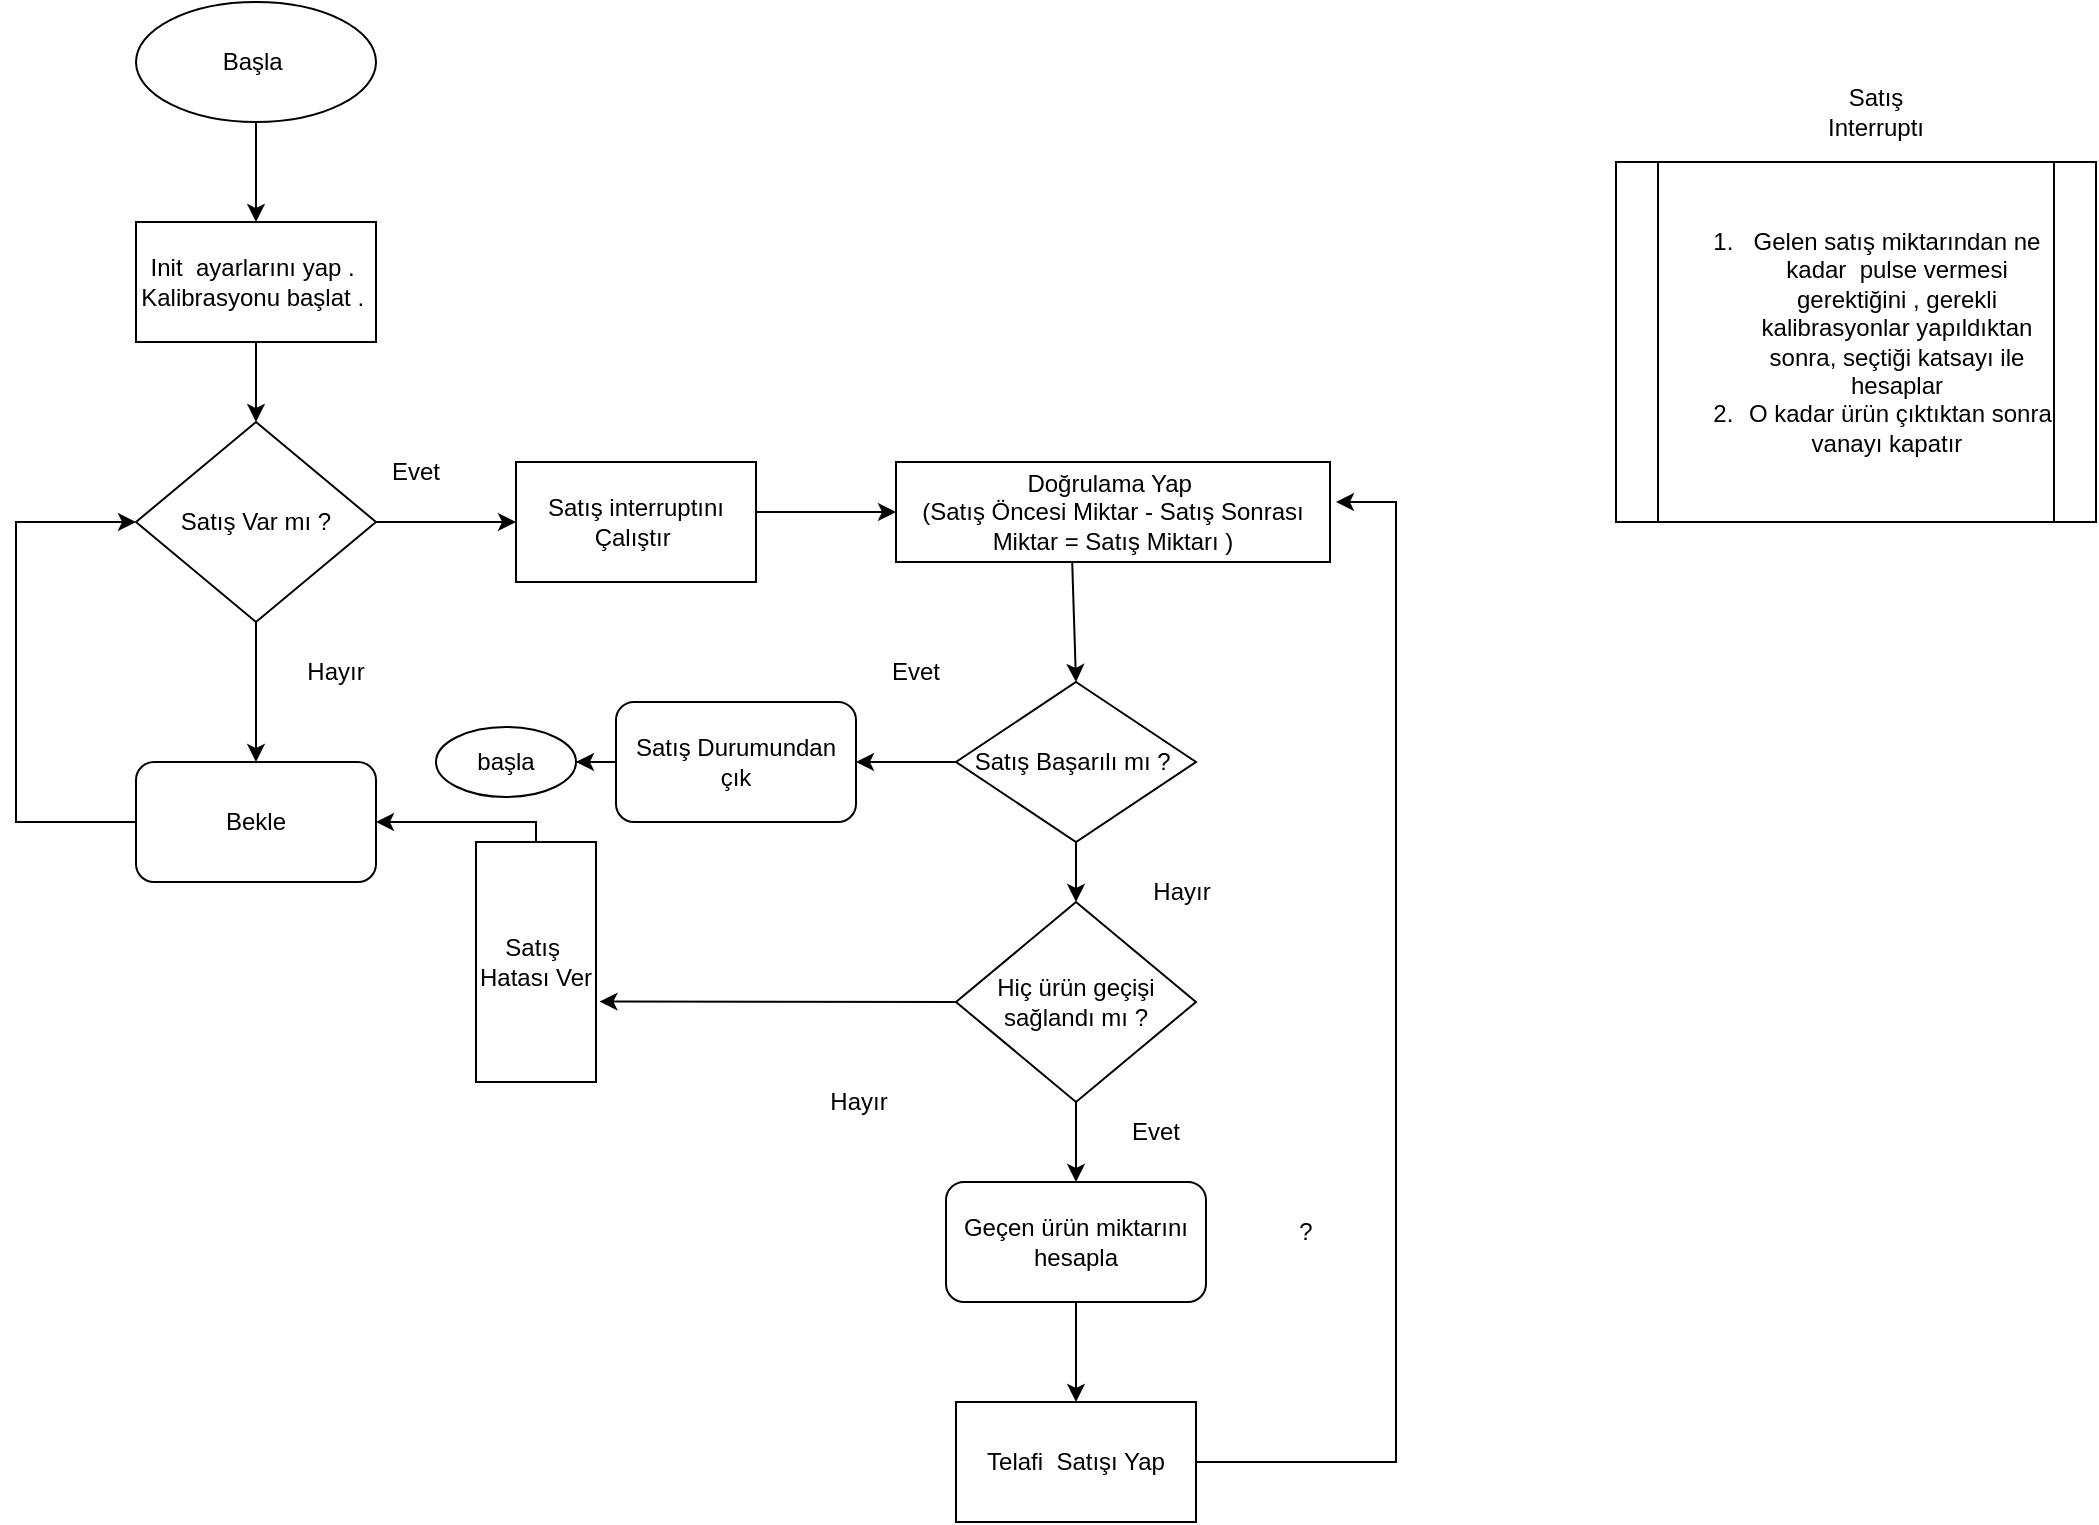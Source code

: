 <mxfile version="20.5.1" type="github">
  <diagram id="C5RBs43oDa-KdzZeNtuy" name="Page-1">
    <mxGraphModel dx="2836" dy="675" grid="1" gridSize="10" guides="1" tooltips="1" connect="1" arrows="1" fold="1" page="1" pageScale="1" pageWidth="1654" pageHeight="2336" math="0" shadow="0">
      <root>
        <mxCell id="WIyWlLk6GJQsqaUBKTNV-0" />
        <mxCell id="WIyWlLk6GJQsqaUBKTNV-1" parent="WIyWlLk6GJQsqaUBKTNV-0" />
        <mxCell id="6-PGRD4vN4O86Qc10RXO-2" value="Başla&amp;nbsp;" style="ellipse;whiteSpace=wrap;html=1;" parent="WIyWlLk6GJQsqaUBKTNV-1" vertex="1">
          <mxGeometry x="-1540" y="170" width="120" height="60" as="geometry" />
        </mxCell>
        <mxCell id="6-PGRD4vN4O86Qc10RXO-3" value="" style="endArrow=classic;html=1;rounded=0;exitX=0.5;exitY=1;exitDx=0;exitDy=0;entryX=0.5;entryY=0;entryDx=0;entryDy=0;" parent="WIyWlLk6GJQsqaUBKTNV-1" source="6-PGRD4vN4O86Qc10RXO-2" target="6-PGRD4vN4O86Qc10RXO-4" edge="1">
          <mxGeometry width="50" height="50" relative="1" as="geometry">
            <mxPoint x="-1420" y="490" as="sourcePoint" />
            <mxPoint x="-1480" y="270" as="targetPoint" />
          </mxGeometry>
        </mxCell>
        <mxCell id="6-PGRD4vN4O86Qc10RXO-4" value="Init&amp;nbsp; ayarlarını yap .&amp;nbsp;&lt;br&gt;Kalibrasyonu başlat .&amp;nbsp;" style="rounded=0;whiteSpace=wrap;html=1;" parent="WIyWlLk6GJQsqaUBKTNV-1" vertex="1">
          <mxGeometry x="-1540" y="280" width="120" height="60" as="geometry" />
        </mxCell>
        <mxCell id="6-PGRD4vN4O86Qc10RXO-5" value="Satış Var mı ?" style="rhombus;whiteSpace=wrap;html=1;" parent="WIyWlLk6GJQsqaUBKTNV-1" vertex="1">
          <mxGeometry x="-1540" y="380" width="120" height="100" as="geometry" />
        </mxCell>
        <mxCell id="6-PGRD4vN4O86Qc10RXO-6" value="" style="endArrow=classic;html=1;rounded=0;exitX=0.5;exitY=1;exitDx=0;exitDy=0;entryX=0.5;entryY=0;entryDx=0;entryDy=0;" parent="WIyWlLk6GJQsqaUBKTNV-1" source="6-PGRD4vN4O86Qc10RXO-4" target="6-PGRD4vN4O86Qc10RXO-5" edge="1">
          <mxGeometry width="50" height="50" relative="1" as="geometry">
            <mxPoint x="-1420" y="480" as="sourcePoint" />
            <mxPoint x="-1370" y="430" as="targetPoint" />
          </mxGeometry>
        </mxCell>
        <mxCell id="6-PGRD4vN4O86Qc10RXO-8" value="Doğrulama Yap&amp;nbsp;&lt;br&gt;(Satış Öncesi Miktar - Satış Sonrası Miktar = Satış Miktarı )" style="rounded=0;whiteSpace=wrap;html=1;" parent="WIyWlLk6GJQsqaUBKTNV-1" vertex="1">
          <mxGeometry x="-1160" y="400" width="217" height="50" as="geometry" />
        </mxCell>
        <mxCell id="6-PGRD4vN4O86Qc10RXO-9" value="Evet&lt;br&gt;" style="text;html=1;strokeColor=none;fillColor=none;align=center;verticalAlign=middle;whiteSpace=wrap;rounded=0;" parent="WIyWlLk6GJQsqaUBKTNV-1" vertex="1">
          <mxGeometry x="-1430" y="390" width="60" height="30" as="geometry" />
        </mxCell>
        <mxCell id="6-PGRD4vN4O86Qc10RXO-12" style="edgeStyle=orthogonalEdgeStyle;rounded=0;orthogonalLoop=1;jettySize=auto;html=1;exitX=1;exitY=0.5;exitDx=0;exitDy=0;" parent="WIyWlLk6GJQsqaUBKTNV-1" source="6-PGRD4vN4O86Qc10RXO-5" target="6-PGRD4vN4O86Qc10RXO-11" edge="1">
          <mxGeometry relative="1" as="geometry">
            <mxPoint x="-1400" y="470" as="sourcePoint" />
            <Array as="points">
              <mxPoint x="-1350" y="430" />
            </Array>
          </mxGeometry>
        </mxCell>
        <mxCell id="6-PGRD4vN4O86Qc10RXO-11" value="Satış interruptını Çalıştır&amp;nbsp;" style="rounded=0;whiteSpace=wrap;html=1;" parent="WIyWlLk6GJQsqaUBKTNV-1" vertex="1">
          <mxGeometry x="-1350" y="400" width="120" height="60" as="geometry" />
        </mxCell>
        <mxCell id="6-PGRD4vN4O86Qc10RXO-15" style="edgeStyle=orthogonalEdgeStyle;rounded=0;orthogonalLoop=1;jettySize=auto;html=1;entryX=0;entryY=0.5;entryDx=0;entryDy=0;" parent="WIyWlLk6GJQsqaUBKTNV-1" target="6-PGRD4vN4O86Qc10RXO-8" edge="1">
          <mxGeometry relative="1" as="geometry">
            <mxPoint x="-1230" y="425" as="sourcePoint" />
            <mxPoint x="-1200" y="430" as="targetPoint" />
            <Array as="points">
              <mxPoint x="-1230" y="425" />
            </Array>
          </mxGeometry>
        </mxCell>
        <mxCell id="6-PGRD4vN4O86Qc10RXO-105" style="edgeStyle=orthogonalEdgeStyle;rounded=0;orthogonalLoop=1;jettySize=auto;html=1;exitX=0;exitY=0.5;exitDx=0;exitDy=0;entryX=1;entryY=0.5;entryDx=0;entryDy=0;" parent="WIyWlLk6GJQsqaUBKTNV-1" source="6-PGRD4vN4O86Qc10RXO-20" target="6-PGRD4vN4O86Qc10RXO-90" edge="1">
          <mxGeometry relative="1" as="geometry" />
        </mxCell>
        <mxCell id="6-PGRD4vN4O86Qc10RXO-20" value="Satış Başarılı mı ?&amp;nbsp;" style="rhombus;whiteSpace=wrap;html=1;" parent="WIyWlLk6GJQsqaUBKTNV-1" vertex="1">
          <mxGeometry x="-1130" y="510" width="120" height="80" as="geometry" />
        </mxCell>
        <mxCell id="6-PGRD4vN4O86Qc10RXO-24" value="" style="endArrow=classic;html=1;rounded=0;exitX=0.406;exitY=1;exitDx=0;exitDy=0;exitPerimeter=0;entryX=0.5;entryY=0;entryDx=0;entryDy=0;" parent="WIyWlLk6GJQsqaUBKTNV-1" source="6-PGRD4vN4O86Qc10RXO-8" target="6-PGRD4vN4O86Qc10RXO-20" edge="1">
          <mxGeometry width="50" height="50" relative="1" as="geometry">
            <mxPoint x="-1100" y="520" as="sourcePoint" />
            <mxPoint x="-1070" y="500" as="targetPoint" />
          </mxGeometry>
        </mxCell>
        <mxCell id="6-PGRD4vN4O86Qc10RXO-26" value="" style="endArrow=classic;html=1;rounded=0;exitX=0.5;exitY=1;exitDx=0;exitDy=0;entryX=0.5;entryY=0;entryDx=0;entryDy=0;" parent="WIyWlLk6GJQsqaUBKTNV-1" target="6-PGRD4vN4O86Qc10RXO-31" edge="1">
          <mxGeometry width="50" height="50" relative="1" as="geometry">
            <mxPoint x="-1070" y="590.0" as="sourcePoint" />
            <mxPoint x="-1080" y="630" as="targetPoint" />
          </mxGeometry>
        </mxCell>
        <mxCell id="6-PGRD4vN4O86Qc10RXO-27" value="Evet&lt;br&gt;" style="text;html=1;strokeColor=none;fillColor=none;align=center;verticalAlign=middle;whiteSpace=wrap;rounded=0;" parent="WIyWlLk6GJQsqaUBKTNV-1" vertex="1">
          <mxGeometry x="-1180" y="490" width="60" height="30" as="geometry" />
        </mxCell>
        <mxCell id="6-PGRD4vN4O86Qc10RXO-30" value="Hayır" style="text;html=1;strokeColor=none;fillColor=none;align=center;verticalAlign=middle;whiteSpace=wrap;rounded=0;" parent="WIyWlLk6GJQsqaUBKTNV-1" vertex="1">
          <mxGeometry x="-1210" y="705" width="63" height="30" as="geometry" />
        </mxCell>
        <mxCell id="6-PGRD4vN4O86Qc10RXO-100" style="edgeStyle=orthogonalEdgeStyle;rounded=0;orthogonalLoop=1;jettySize=auto;html=1;exitX=0;exitY=0.5;exitDx=0;exitDy=0;entryX=0.665;entryY=-0.029;entryDx=0;entryDy=0;entryPerimeter=0;" parent="WIyWlLk6GJQsqaUBKTNV-1" source="6-PGRD4vN4O86Qc10RXO-31" target="6-PGRD4vN4O86Qc10RXO-71" edge="1">
          <mxGeometry relative="1" as="geometry">
            <mxPoint x="-1280" y="650" as="targetPoint" />
            <Array as="points">
              <mxPoint x="-1130" y="670" />
            </Array>
          </mxGeometry>
        </mxCell>
        <mxCell id="6-PGRD4vN4O86Qc10RXO-31" value="Hiç ürün geçişi sağlandı mı ?" style="rhombus;whiteSpace=wrap;html=1;" parent="WIyWlLk6GJQsqaUBKTNV-1" vertex="1">
          <mxGeometry x="-1130" y="620" width="120" height="100" as="geometry" />
        </mxCell>
        <mxCell id="6-PGRD4vN4O86Qc10RXO-33" value="" style="endArrow=classic;html=1;rounded=0;entryX=0.5;entryY=0;entryDx=0;entryDy=0;exitX=0.5;exitY=1;exitDx=0;exitDy=0;" parent="WIyWlLk6GJQsqaUBKTNV-1" source="6-PGRD4vN4O86Qc10RXO-31" target="6-PGRD4vN4O86Qc10RXO-35" edge="1">
          <mxGeometry width="50" height="50" relative="1" as="geometry">
            <mxPoint x="-1010" y="720" as="sourcePoint" />
            <mxPoint x="-760" y="550" as="targetPoint" />
          </mxGeometry>
        </mxCell>
        <mxCell id="6-PGRD4vN4O86Qc10RXO-34" value="Evet&lt;br&gt;" style="text;html=1;strokeColor=none;fillColor=none;align=center;verticalAlign=middle;whiteSpace=wrap;rounded=0;" parent="WIyWlLk6GJQsqaUBKTNV-1" vertex="1">
          <mxGeometry x="-1060" y="720" width="60" height="30" as="geometry" />
        </mxCell>
        <mxCell id="6-PGRD4vN4O86Qc10RXO-35" value="Geçen ürün miktarını hesapla" style="rounded=1;whiteSpace=wrap;html=1;" parent="WIyWlLk6GJQsqaUBKTNV-1" vertex="1">
          <mxGeometry x="-1135" y="760" width="130" height="60" as="geometry" />
        </mxCell>
        <mxCell id="6-PGRD4vN4O86Qc10RXO-37" value="" style="endArrow=classic;html=1;rounded=0;exitX=0.5;exitY=1;exitDx=0;exitDy=0;entryX=0.5;entryY=0;entryDx=0;entryDy=0;" parent="WIyWlLk6GJQsqaUBKTNV-1" source="6-PGRD4vN4O86Qc10RXO-35" target="6-PGRD4vN4O86Qc10RXO-41" edge="1">
          <mxGeometry width="50" height="50" relative="1" as="geometry">
            <mxPoint x="-600" y="540" as="sourcePoint" />
            <mxPoint x="-550" y="550" as="targetPoint" />
          </mxGeometry>
        </mxCell>
        <mxCell id="6-PGRD4vN4O86Qc10RXO-41" value="Telafi&amp;nbsp; Satışı Yap" style="rounded=0;whiteSpace=wrap;html=1;" parent="WIyWlLk6GJQsqaUBKTNV-1" vertex="1">
          <mxGeometry x="-1130" y="870" width="120" height="60" as="geometry" />
        </mxCell>
        <mxCell id="6-PGRD4vN4O86Qc10RXO-50" value="?" style="text;html=1;strokeColor=none;fillColor=none;align=center;verticalAlign=middle;whiteSpace=wrap;rounded=0;" parent="WIyWlLk6GJQsqaUBKTNV-1" vertex="1">
          <mxGeometry x="-1000" y="760" width="90" height="50" as="geometry" />
        </mxCell>
        <mxCell id="6-PGRD4vN4O86Qc10RXO-51" value="" style="endArrow=classic;html=1;rounded=0;exitX=1;exitY=0.5;exitDx=0;exitDy=0;" parent="WIyWlLk6GJQsqaUBKTNV-1" source="6-PGRD4vN4O86Qc10RXO-41" edge="1">
          <mxGeometry width="50" height="50" relative="1" as="geometry">
            <mxPoint x="-710" y="710" as="sourcePoint" />
            <mxPoint x="-940" y="420" as="targetPoint" />
            <Array as="points">
              <mxPoint x="-910" y="900" />
              <mxPoint x="-910" y="550" />
              <mxPoint x="-910" y="420" />
            </Array>
          </mxGeometry>
        </mxCell>
        <mxCell id="6-PGRD4vN4O86Qc10RXO-53" value="Hayır" style="text;html=1;strokeColor=none;fillColor=none;align=center;verticalAlign=middle;whiteSpace=wrap;rounded=0;" parent="WIyWlLk6GJQsqaUBKTNV-1" vertex="1">
          <mxGeometry x="-1047" y="600" width="60" height="30" as="geometry" />
        </mxCell>
        <mxCell id="6-PGRD4vN4O86Qc10RXO-58" value="" style="endArrow=classic;html=1;rounded=0;exitX=0.5;exitY=1;exitDx=0;exitDy=0;entryX=0.5;entryY=0;entryDx=0;entryDy=0;" parent="WIyWlLk6GJQsqaUBKTNV-1" source="6-PGRD4vN4O86Qc10RXO-5" target="6-PGRD4vN4O86Qc10RXO-75" edge="1">
          <mxGeometry width="50" height="50" relative="1" as="geometry">
            <mxPoint x="-1580" y="560" as="sourcePoint" />
            <mxPoint x="-1480" y="540" as="targetPoint" />
          </mxGeometry>
        </mxCell>
        <mxCell id="6-PGRD4vN4O86Qc10RXO-59" value="Hayır" style="text;html=1;strokeColor=none;fillColor=none;align=center;verticalAlign=middle;whiteSpace=wrap;rounded=0;" parent="WIyWlLk6GJQsqaUBKTNV-1" vertex="1">
          <mxGeometry x="-1470" y="490" width="60" height="30" as="geometry" />
        </mxCell>
        <mxCell id="6-PGRD4vN4O86Qc10RXO-104" style="edgeStyle=orthogonalEdgeStyle;rounded=0;orthogonalLoop=1;jettySize=auto;html=1;entryX=1;entryY=0.5;entryDx=0;entryDy=0;" parent="WIyWlLk6GJQsqaUBKTNV-1" target="6-PGRD4vN4O86Qc10RXO-75" edge="1">
          <mxGeometry relative="1" as="geometry">
            <mxPoint x="-1340" y="640" as="sourcePoint" />
            <Array as="points">
              <mxPoint x="-1340" y="580" />
            </Array>
          </mxGeometry>
        </mxCell>
        <mxCell id="6-PGRD4vN4O86Qc10RXO-71" value="Satış&amp;nbsp; Hatası Ver" style="rounded=0;whiteSpace=wrap;html=1;direction=south;" parent="WIyWlLk6GJQsqaUBKTNV-1" vertex="1">
          <mxGeometry x="-1370" y="590" width="60" height="120" as="geometry" />
        </mxCell>
        <mxCell id="6-PGRD4vN4O86Qc10RXO-75" value="Bekle" style="rounded=1;whiteSpace=wrap;html=1;" parent="WIyWlLk6GJQsqaUBKTNV-1" vertex="1">
          <mxGeometry x="-1540" y="550" width="120" height="60" as="geometry" />
        </mxCell>
        <mxCell id="6-PGRD4vN4O86Qc10RXO-76" value="" style="endArrow=classic;html=1;rounded=0;exitX=0;exitY=0.5;exitDx=0;exitDy=0;entryX=0;entryY=0.5;entryDx=0;entryDy=0;" parent="WIyWlLk6GJQsqaUBKTNV-1" source="6-PGRD4vN4O86Qc10RXO-75" target="6-PGRD4vN4O86Qc10RXO-5" edge="1">
          <mxGeometry width="50" height="50" relative="1" as="geometry">
            <mxPoint x="-1120" y="670" as="sourcePoint" />
            <mxPoint x="-1070" y="620" as="targetPoint" />
            <Array as="points">
              <mxPoint x="-1600" y="580" />
              <mxPoint x="-1600" y="500" />
              <mxPoint x="-1600" y="430" />
            </Array>
          </mxGeometry>
        </mxCell>
        <mxCell id="6-PGRD4vN4O86Qc10RXO-83" value="&lt;ol&gt;&lt;li&gt;Gelen satış miktarından ne kadar&amp;nbsp; pulse vermesi gerektiğini , gerekli kalibrasyonlar yapıldıktan sonra, seçtiği katsayı ile hesaplar&lt;/li&gt;&lt;li&gt;&amp;nbsp;O kadar ürün çıktıktan sonra vanayı kapatır&amp;nbsp; &amp;nbsp;&lt;/li&gt;&lt;/ol&gt;" style="shape=process;whiteSpace=wrap;html=1;backgroundOutline=1;size=0.086;" parent="WIyWlLk6GJQsqaUBKTNV-1" vertex="1">
          <mxGeometry x="-800" y="250" width="240" height="180" as="geometry" />
        </mxCell>
        <mxCell id="-Jx0U9YGoJxHshqmOjXI-1" value="" style="edgeStyle=orthogonalEdgeStyle;rounded=0;orthogonalLoop=1;jettySize=auto;html=1;" edge="1" parent="WIyWlLk6GJQsqaUBKTNV-1" source="6-PGRD4vN4O86Qc10RXO-90" target="-Jx0U9YGoJxHshqmOjXI-0">
          <mxGeometry relative="1" as="geometry" />
        </mxCell>
        <mxCell id="6-PGRD4vN4O86Qc10RXO-90" value="Satış Durumundan çık" style="rounded=1;whiteSpace=wrap;html=1;" parent="WIyWlLk6GJQsqaUBKTNV-1" vertex="1">
          <mxGeometry x="-1300" y="520" width="120" height="60" as="geometry" />
        </mxCell>
        <mxCell id="6-PGRD4vN4O86Qc10RXO-110" value="Satış Interruptı" style="text;html=1;strokeColor=none;fillColor=none;align=center;verticalAlign=middle;whiteSpace=wrap;rounded=0;" parent="WIyWlLk6GJQsqaUBKTNV-1" vertex="1">
          <mxGeometry x="-700" y="210" width="60" height="30" as="geometry" />
        </mxCell>
        <mxCell id="-Jx0U9YGoJxHshqmOjXI-0" value="başla" style="ellipse;whiteSpace=wrap;html=1;" vertex="1" parent="WIyWlLk6GJQsqaUBKTNV-1">
          <mxGeometry x="-1390" y="532.5" width="70" height="35" as="geometry" />
        </mxCell>
      </root>
    </mxGraphModel>
  </diagram>
</mxfile>
